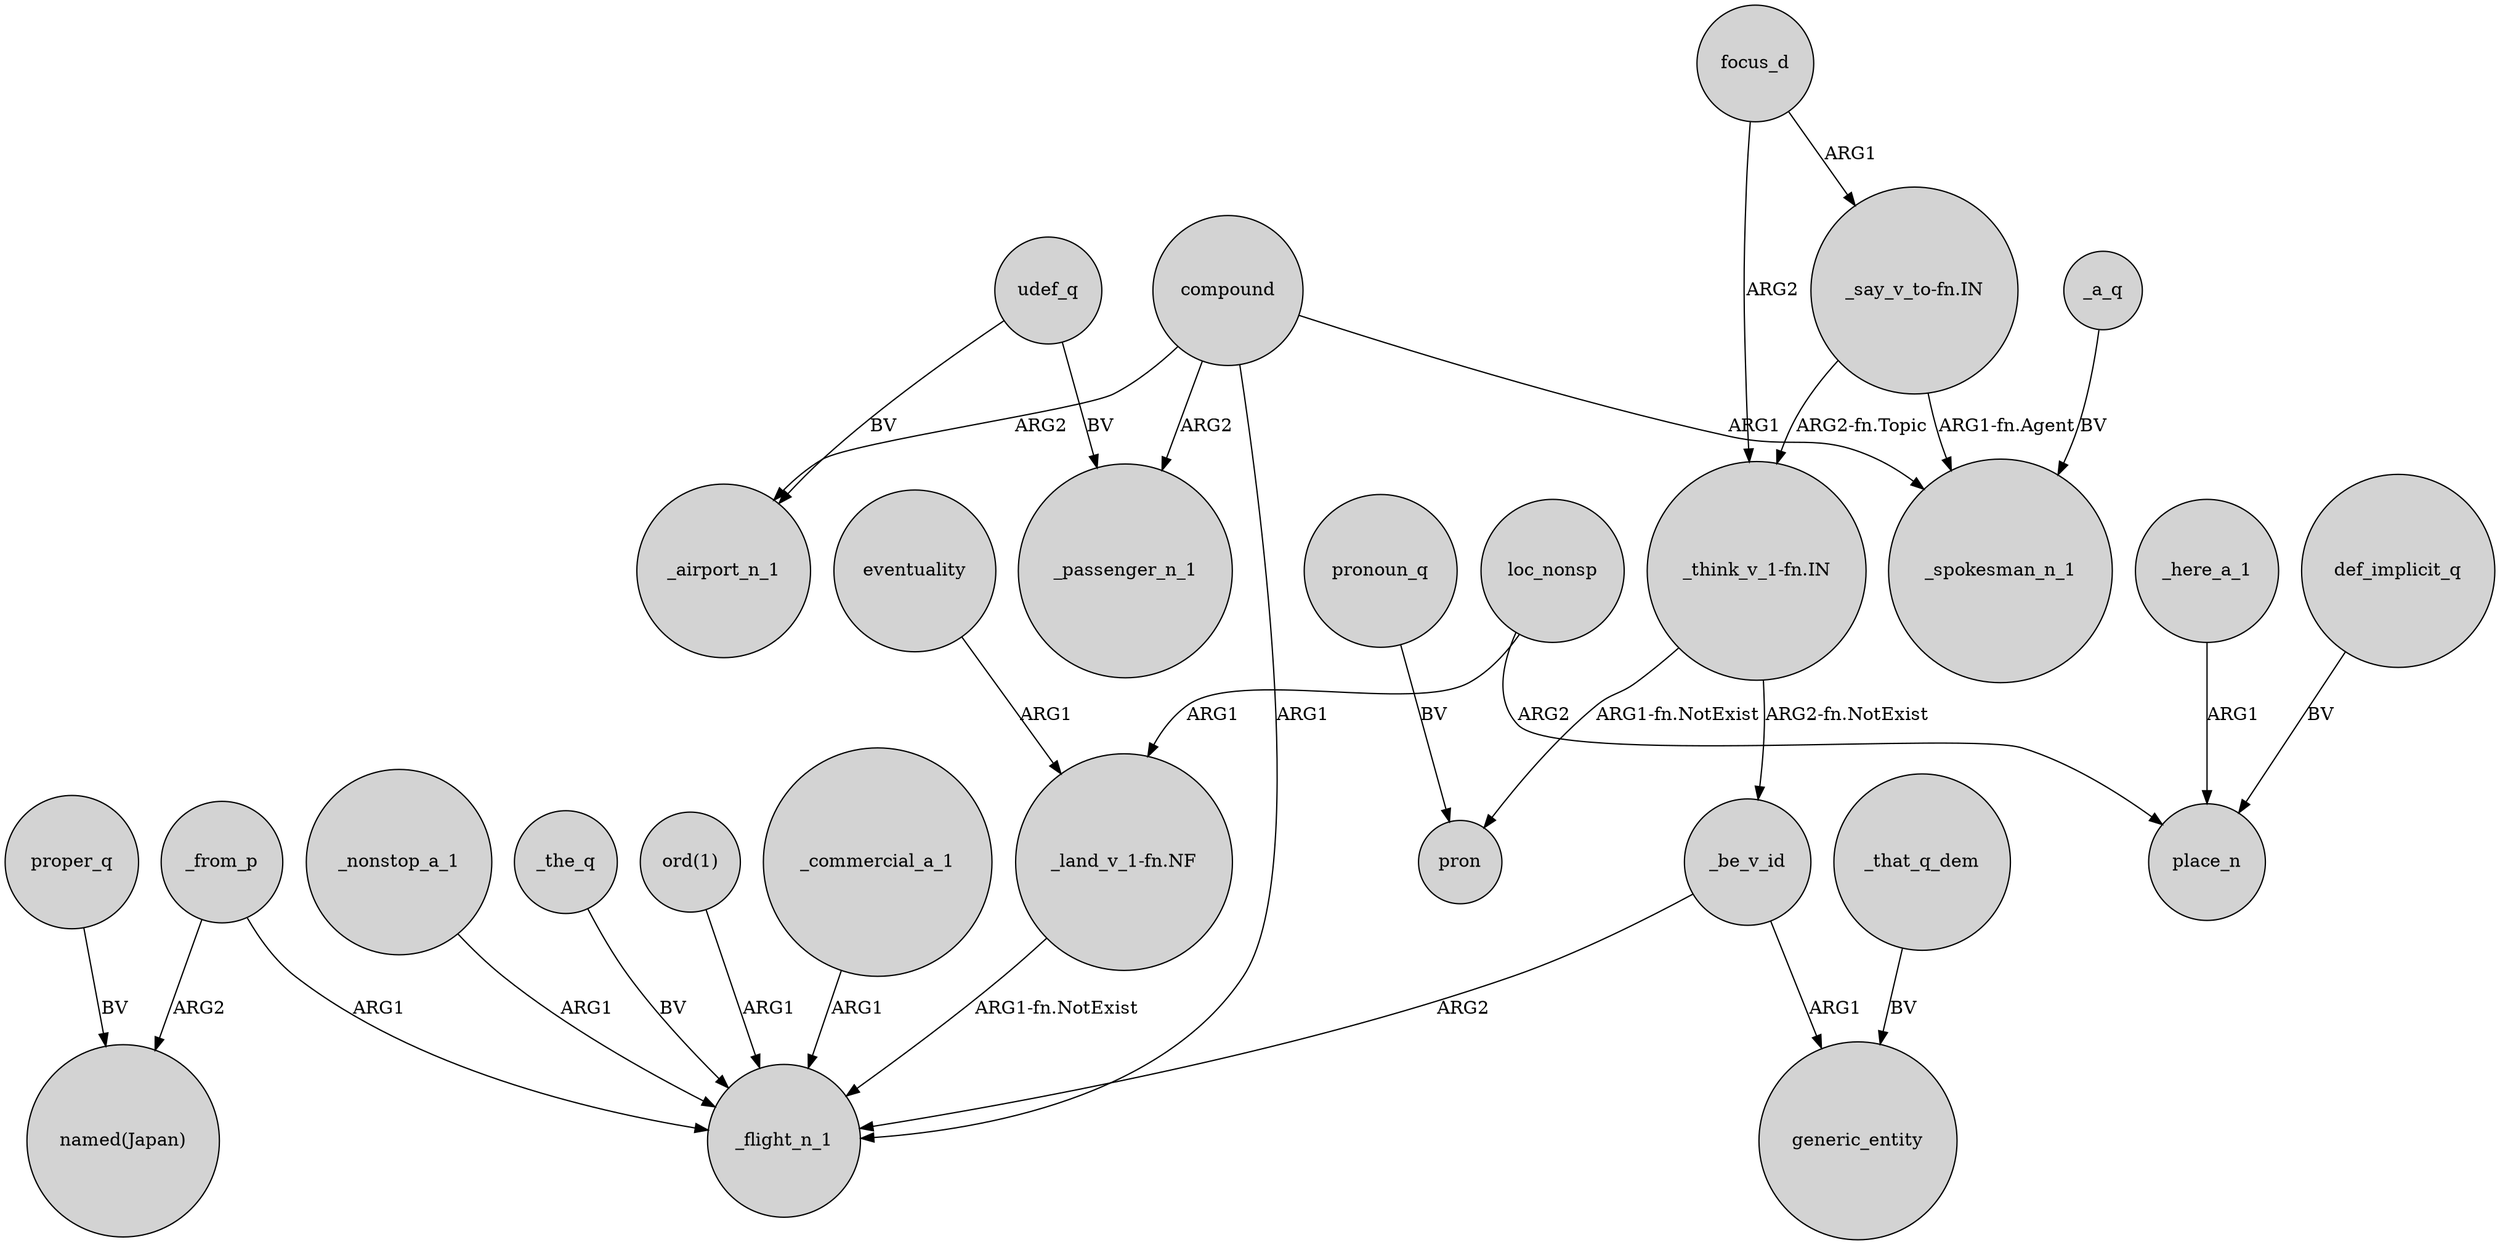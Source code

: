 digraph {
	node [shape=circle style=filled]
	compound -> _passenger_n_1 [label=ARG2]
	_here_a_1 -> place_n [label=ARG1]
	focus_d -> "_think_v_1-fn.IN" [label=ARG2]
	_from_p -> "named(Japan)" [label=ARG2]
	_that_q_dem -> generic_entity [label=BV]
	"_think_v_1-fn.IN" -> pron [label="ARG1-fn.NotExist"]
	_be_v_id -> _flight_n_1 [label=ARG2]
	_nonstop_a_1 -> _flight_n_1 [label=ARG1]
	"_think_v_1-fn.IN" -> _be_v_id [label="ARG2-fn.NotExist"]
	compound -> _flight_n_1 [label=ARG1]
	_the_q -> _flight_n_1 [label=BV]
	def_implicit_q -> place_n [label=BV]
	_be_v_id -> generic_entity [label=ARG1]
	"_say_v_to-fn.IN" -> "_think_v_1-fn.IN" [label="ARG2-fn.Topic"]
	proper_q -> "named(Japan)" [label=BV]
	udef_q -> _passenger_n_1 [label=BV]
	"ord(1)" -> _flight_n_1 [label=ARG1]
	"_say_v_to-fn.IN" -> _spokesman_n_1 [label="ARG1-fn.Agent"]
	_commercial_a_1 -> _flight_n_1 [label=ARG1]
	udef_q -> _airport_n_1 [label=BV]
	pronoun_q -> pron [label=BV]
	compound -> _spokesman_n_1 [label=ARG1]
	"_land_v_1-fn.NF" -> _flight_n_1 [label="ARG1-fn.NotExist"]
	loc_nonsp -> "_land_v_1-fn.NF" [label=ARG1]
	compound -> _airport_n_1 [label=ARG2]
	loc_nonsp -> place_n [label=ARG2]
	_a_q -> _spokesman_n_1 [label=BV]
	eventuality -> "_land_v_1-fn.NF" [label=ARG1]
	focus_d -> "_say_v_to-fn.IN" [label=ARG1]
	_from_p -> _flight_n_1 [label=ARG1]
}
